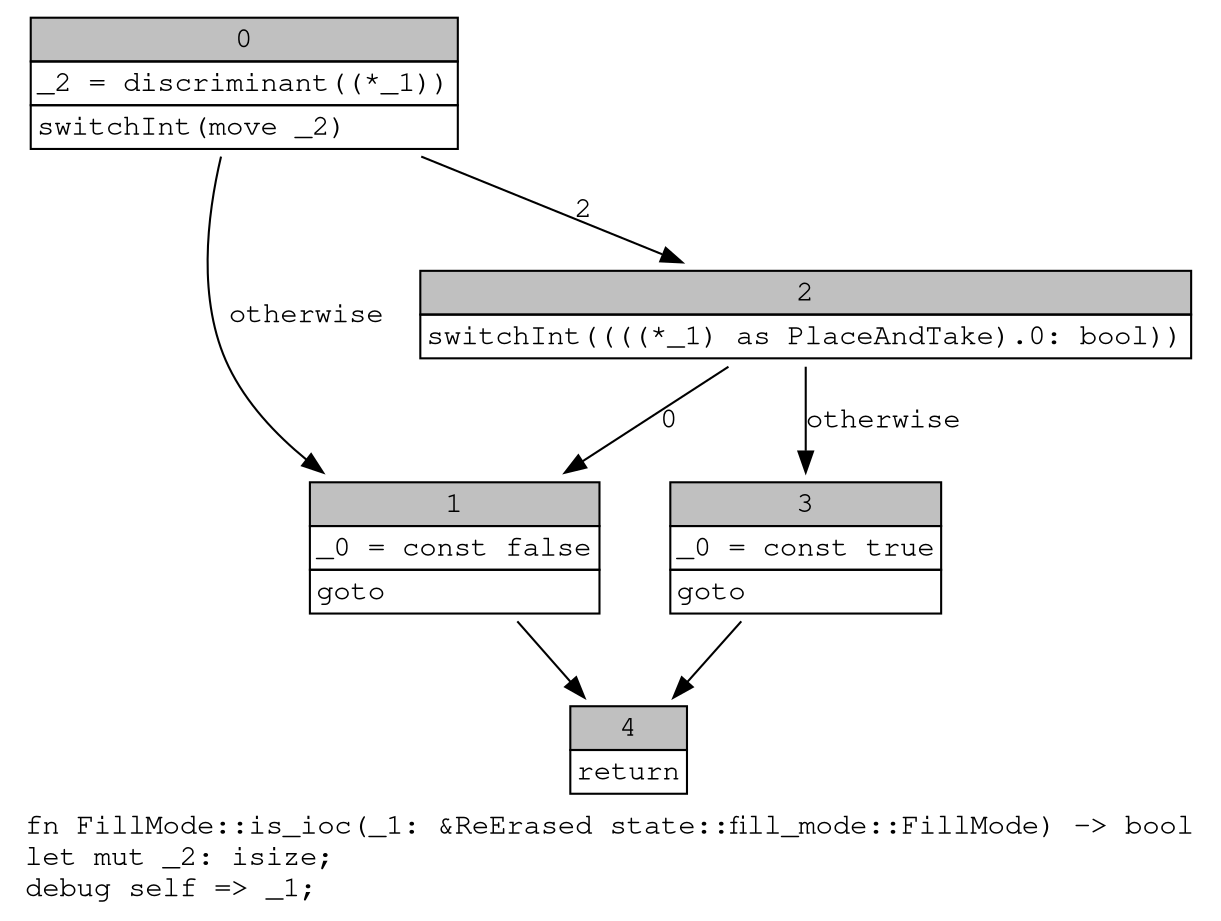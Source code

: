 digraph Mir_0_2912 {
    graph [fontname="Courier, monospace"];
    node [fontname="Courier, monospace"];
    edge [fontname="Courier, monospace"];
    label=<fn FillMode::is_ioc(_1: &amp;ReErased state::fill_mode::FillMode) -&gt; bool<br align="left"/>let mut _2: isize;<br align="left"/>debug self =&gt; _1;<br align="left"/>>;
    bb0__0_2912 [shape="none", label=<<table border="0" cellborder="1" cellspacing="0"><tr><td bgcolor="gray" align="center" colspan="1">0</td></tr><tr><td align="left" balign="left">_2 = discriminant((*_1))<br/></td></tr><tr><td align="left">switchInt(move _2)</td></tr></table>>];
    bb1__0_2912 [shape="none", label=<<table border="0" cellborder="1" cellspacing="0"><tr><td bgcolor="gray" align="center" colspan="1">1</td></tr><tr><td align="left" balign="left">_0 = const false<br/></td></tr><tr><td align="left">goto</td></tr></table>>];
    bb2__0_2912 [shape="none", label=<<table border="0" cellborder="1" cellspacing="0"><tr><td bgcolor="gray" align="center" colspan="1">2</td></tr><tr><td align="left">switchInt((((*_1) as PlaceAndTake).0: bool))</td></tr></table>>];
    bb3__0_2912 [shape="none", label=<<table border="0" cellborder="1" cellspacing="0"><tr><td bgcolor="gray" align="center" colspan="1">3</td></tr><tr><td align="left" balign="left">_0 = const true<br/></td></tr><tr><td align="left">goto</td></tr></table>>];
    bb4__0_2912 [shape="none", label=<<table border="0" cellborder="1" cellspacing="0"><tr><td bgcolor="gray" align="center" colspan="1">4</td></tr><tr><td align="left">return</td></tr></table>>];
    bb0__0_2912 -> bb2__0_2912 [label="2"];
    bb0__0_2912 -> bb1__0_2912 [label="otherwise"];
    bb1__0_2912 -> bb4__0_2912 [label=""];
    bb2__0_2912 -> bb1__0_2912 [label="0"];
    bb2__0_2912 -> bb3__0_2912 [label="otherwise"];
    bb3__0_2912 -> bb4__0_2912 [label=""];
}
